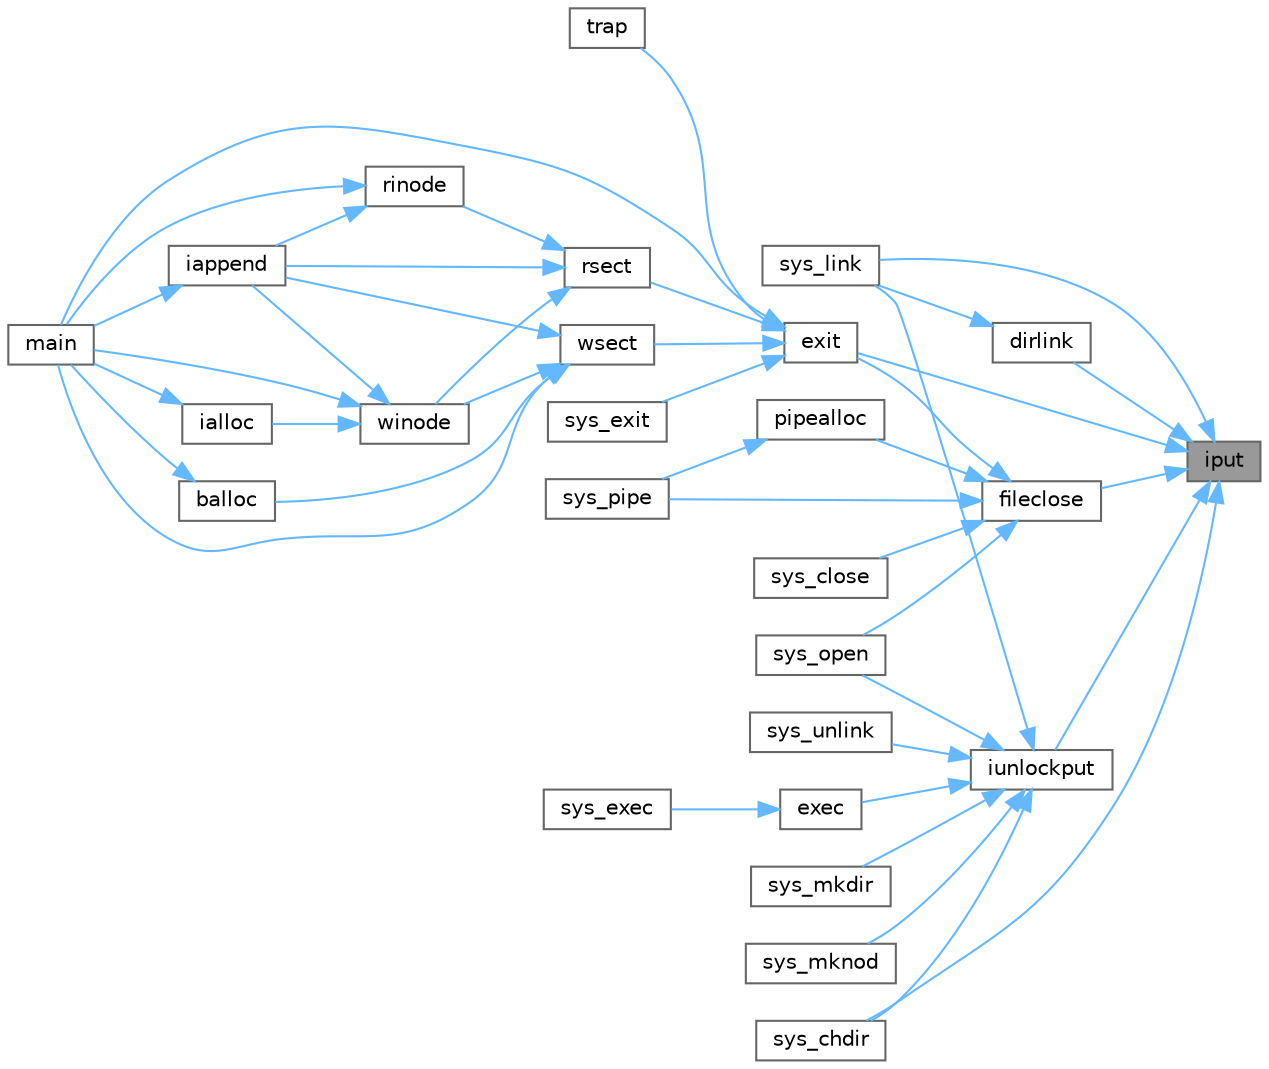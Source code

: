 digraph "iput"
{
 // LATEX_PDF_SIZE
  bgcolor="transparent";
  edge [fontname=Helvetica,fontsize=10,labelfontname=Helvetica,labelfontsize=10];
  node [fontname=Helvetica,fontsize=10,shape=box,height=0.2,width=0.4];
  rankdir="RL";
  Node1 [id="Node000001",label="iput",height=0.2,width=0.4,color="gray40", fillcolor="grey60", style="filled", fontcolor="black",tooltip=" "];
  Node1 -> Node2 [id="edge42_Node000001_Node000002",dir="back",color="steelblue1",style="solid",tooltip=" "];
  Node2 [id="Node000002",label="dirlink",height=0.2,width=0.4,color="grey40", fillcolor="white", style="filled",URL="$d2/d5a/fs_8c.html#a69a135a0e8a06d9f306d77ebc0c1f7a0",tooltip=" "];
  Node2 -> Node3 [id="edge43_Node000002_Node000003",dir="back",color="steelblue1",style="solid",tooltip=" "];
  Node3 [id="Node000003",label="sys_link",height=0.2,width=0.4,color="grey40", fillcolor="white", style="filled",URL="$d1/d14/sysfile_8c.html#a759600870314007ac558871239122fb7",tooltip=" "];
  Node1 -> Node4 [id="edge44_Node000001_Node000004",dir="back",color="steelblue1",style="solid",tooltip=" "];
  Node4 [id="Node000004",label="exit",height=0.2,width=0.4,color="grey40", fillcolor="white", style="filled",URL="$d3/dda/proc_8c.html#aaf98ef7cdde3a0dfb2e49919de3298b1",tooltip=" "];
  Node4 -> Node5 [id="edge45_Node000004_Node000005",dir="back",color="steelblue1",style="solid",tooltip=" "];
  Node5 [id="Node000005",label="main",height=0.2,width=0.4,color="grey40", fillcolor="white", style="filled",URL="$d7/d1f/mkfs_8c.html#a0ddf1224851353fc92bfbff6f499fa97",tooltip=" "];
  Node4 -> Node6 [id="edge46_Node000004_Node000006",dir="back",color="steelblue1",style="solid",tooltip=" "];
  Node6 [id="Node000006",label="rsect",height=0.2,width=0.4,color="grey40", fillcolor="white", style="filled",URL="$d7/d1f/mkfs_8c.html#a22ea835ad23cd716a962f30e4882ee80",tooltip=" "];
  Node6 -> Node7 [id="edge47_Node000006_Node000007",dir="back",color="steelblue1",style="solid",tooltip=" "];
  Node7 [id="Node000007",label="iappend",height=0.2,width=0.4,color="grey40", fillcolor="white", style="filled",URL="$d7/d1f/mkfs_8c.html#a268b61616f575ff072f5bb34c83e02e9",tooltip=" "];
  Node7 -> Node5 [id="edge48_Node000007_Node000005",dir="back",color="steelblue1",style="solid",tooltip=" "];
  Node6 -> Node8 [id="edge49_Node000006_Node000008",dir="back",color="steelblue1",style="solid",tooltip=" "];
  Node8 [id="Node000008",label="rinode",height=0.2,width=0.4,color="grey40", fillcolor="white", style="filled",URL="$d7/d1f/mkfs_8c.html#a3b6cb1258a963010211a8e5ddf99defe",tooltip=" "];
  Node8 -> Node7 [id="edge50_Node000008_Node000007",dir="back",color="steelblue1",style="solid",tooltip=" "];
  Node8 -> Node5 [id="edge51_Node000008_Node000005",dir="back",color="steelblue1",style="solid",tooltip=" "];
  Node6 -> Node9 [id="edge52_Node000006_Node000009",dir="back",color="steelblue1",style="solid",tooltip=" "];
  Node9 [id="Node000009",label="winode",height=0.2,width=0.4,color="grey40", fillcolor="white", style="filled",URL="$d7/d1f/mkfs_8c.html#a2540c48cea7dc865909cfb3f8450a887",tooltip=" "];
  Node9 -> Node10 [id="edge53_Node000009_Node000010",dir="back",color="steelblue1",style="solid",tooltip=" "];
  Node10 [id="Node000010",label="ialloc",height=0.2,width=0.4,color="grey40", fillcolor="white", style="filled",URL="$d7/d1f/mkfs_8c.html#a341af7faeda3d6fcb57a5a9fe3a0104a",tooltip=" "];
  Node10 -> Node5 [id="edge54_Node000010_Node000005",dir="back",color="steelblue1",style="solid",tooltip=" "];
  Node9 -> Node7 [id="edge55_Node000009_Node000007",dir="back",color="steelblue1",style="solid",tooltip=" "];
  Node9 -> Node5 [id="edge56_Node000009_Node000005",dir="back",color="steelblue1",style="solid",tooltip=" "];
  Node4 -> Node11 [id="edge57_Node000004_Node000011",dir="back",color="steelblue1",style="solid",tooltip=" "];
  Node11 [id="Node000011",label="sys_exit",height=0.2,width=0.4,color="grey40", fillcolor="white", style="filled",URL="$dd/d35/sysproc_8c.html#aee72faa31a0c32b410aba558ef1d59f2",tooltip=" "];
  Node4 -> Node12 [id="edge58_Node000004_Node000012",dir="back",color="steelblue1",style="solid",tooltip=" "];
  Node12 [id="Node000012",label="trap",height=0.2,width=0.4,color="grey40", fillcolor="white", style="filled",URL="$dc/d6f/trap_8c.html#a372d166e36c086c91e5f5d81e5fead3a",tooltip=" "];
  Node4 -> Node13 [id="edge59_Node000004_Node000013",dir="back",color="steelblue1",style="solid",tooltip=" "];
  Node13 [id="Node000013",label="wsect",height=0.2,width=0.4,color="grey40", fillcolor="white", style="filled",URL="$d7/d1f/mkfs_8c.html#ac62d827d836d1807e4d6f365f32348bb",tooltip=" "];
  Node13 -> Node14 [id="edge60_Node000013_Node000014",dir="back",color="steelblue1",style="solid",tooltip=" "];
  Node14 [id="Node000014",label="balloc",height=0.2,width=0.4,color="grey40", fillcolor="white", style="filled",URL="$d7/d1f/mkfs_8c.html#a327cdfc7a74165d8922ec6c8ba256906",tooltip=" "];
  Node14 -> Node5 [id="edge61_Node000014_Node000005",dir="back",color="steelblue1",style="solid",tooltip=" "];
  Node13 -> Node7 [id="edge62_Node000013_Node000007",dir="back",color="steelblue1",style="solid",tooltip=" "];
  Node13 -> Node5 [id="edge63_Node000013_Node000005",dir="back",color="steelblue1",style="solid",tooltip=" "];
  Node13 -> Node9 [id="edge64_Node000013_Node000009",dir="back",color="steelblue1",style="solid",tooltip=" "];
  Node1 -> Node15 [id="edge65_Node000001_Node000015",dir="back",color="steelblue1",style="solid",tooltip=" "];
  Node15 [id="Node000015",label="fileclose",height=0.2,width=0.4,color="grey40", fillcolor="white", style="filled",URL="$d6/d13/file_8c.html#ae557c81ab89c24219146144bb6adaa2c",tooltip=" "];
  Node15 -> Node4 [id="edge66_Node000015_Node000004",dir="back",color="steelblue1",style="solid",tooltip=" "];
  Node15 -> Node16 [id="edge67_Node000015_Node000016",dir="back",color="steelblue1",style="solid",tooltip=" "];
  Node16 [id="Node000016",label="pipealloc",height=0.2,width=0.4,color="grey40", fillcolor="white", style="filled",URL="$d1/d47/pipe_8c.html#a9d6f0c526148e6002b6776619c7563e6",tooltip=" "];
  Node16 -> Node17 [id="edge68_Node000016_Node000017",dir="back",color="steelblue1",style="solid",tooltip=" "];
  Node17 [id="Node000017",label="sys_pipe",height=0.2,width=0.4,color="grey40", fillcolor="white", style="filled",URL="$d1/d14/sysfile_8c.html#a9a70db941def46ec25939e6c2d30e399",tooltip=" "];
  Node15 -> Node18 [id="edge69_Node000015_Node000018",dir="back",color="steelblue1",style="solid",tooltip=" "];
  Node18 [id="Node000018",label="sys_close",height=0.2,width=0.4,color="grey40", fillcolor="white", style="filled",URL="$d1/d14/sysfile_8c.html#a32945488fd39bc405757177b37cd2250",tooltip=" "];
  Node15 -> Node19 [id="edge70_Node000015_Node000019",dir="back",color="steelblue1",style="solid",tooltip=" "];
  Node19 [id="Node000019",label="sys_open",height=0.2,width=0.4,color="grey40", fillcolor="white", style="filled",URL="$d1/d14/sysfile_8c.html#a74e45efc661ca17c068bc283b3842e6d",tooltip=" "];
  Node15 -> Node17 [id="edge71_Node000015_Node000017",dir="back",color="steelblue1",style="solid",tooltip=" "];
  Node1 -> Node20 [id="edge72_Node000001_Node000020",dir="back",color="steelblue1",style="solid",tooltip=" "];
  Node20 [id="Node000020",label="iunlockput",height=0.2,width=0.4,color="grey40", fillcolor="white", style="filled",URL="$d2/d5a/fs_8c.html#a207b3008bae35596c55ec7c4fc6875eb",tooltip=" "];
  Node20 -> Node21 [id="edge73_Node000020_Node000021",dir="back",color="steelblue1",style="solid",tooltip=" "];
  Node21 [id="Node000021",label="exec",height=0.2,width=0.4,color="grey40", fillcolor="white", style="filled",URL="$df/dc9/exec_8c.html#ace32454ed0d37834dcb1cb4f8b727e6e",tooltip=" "];
  Node21 -> Node22 [id="edge74_Node000021_Node000022",dir="back",color="steelblue1",style="solid",tooltip=" "];
  Node22 [id="Node000022",label="sys_exec",height=0.2,width=0.4,color="grey40", fillcolor="white", style="filled",URL="$d1/d14/sysfile_8c.html#aeaa813ddeb6a5fac3c45714c7351c526",tooltip=" "];
  Node20 -> Node23 [id="edge75_Node000020_Node000023",dir="back",color="steelblue1",style="solid",tooltip=" "];
  Node23 [id="Node000023",label="sys_chdir",height=0.2,width=0.4,color="grey40", fillcolor="white", style="filled",URL="$d1/d14/sysfile_8c.html#ad1c5f8693cb35b9605fee09eebdda640",tooltip=" "];
  Node20 -> Node3 [id="edge76_Node000020_Node000003",dir="back",color="steelblue1",style="solid",tooltip=" "];
  Node20 -> Node24 [id="edge77_Node000020_Node000024",dir="back",color="steelblue1",style="solid",tooltip=" "];
  Node24 [id="Node000024",label="sys_mkdir",height=0.2,width=0.4,color="grey40", fillcolor="white", style="filled",URL="$d1/d14/sysfile_8c.html#a057e5bce2de7a87ebfd2dc33967bca4a",tooltip=" "];
  Node20 -> Node25 [id="edge78_Node000020_Node000025",dir="back",color="steelblue1",style="solid",tooltip=" "];
  Node25 [id="Node000025",label="sys_mknod",height=0.2,width=0.4,color="grey40", fillcolor="white", style="filled",URL="$d1/d14/sysfile_8c.html#a25697aa3d828b5878d38170d724adb27",tooltip=" "];
  Node20 -> Node19 [id="edge79_Node000020_Node000019",dir="back",color="steelblue1",style="solid",tooltip=" "];
  Node20 -> Node26 [id="edge80_Node000020_Node000026",dir="back",color="steelblue1",style="solid",tooltip=" "];
  Node26 [id="Node000026",label="sys_unlink",height=0.2,width=0.4,color="grey40", fillcolor="white", style="filled",URL="$d1/d14/sysfile_8c.html#ae1e58ee11d41f643929520d8c1640da7",tooltip=" "];
  Node1 -> Node23 [id="edge81_Node000001_Node000023",dir="back",color="steelblue1",style="solid",tooltip=" "];
  Node1 -> Node3 [id="edge82_Node000001_Node000003",dir="back",color="steelblue1",style="solid",tooltip=" "];
}
